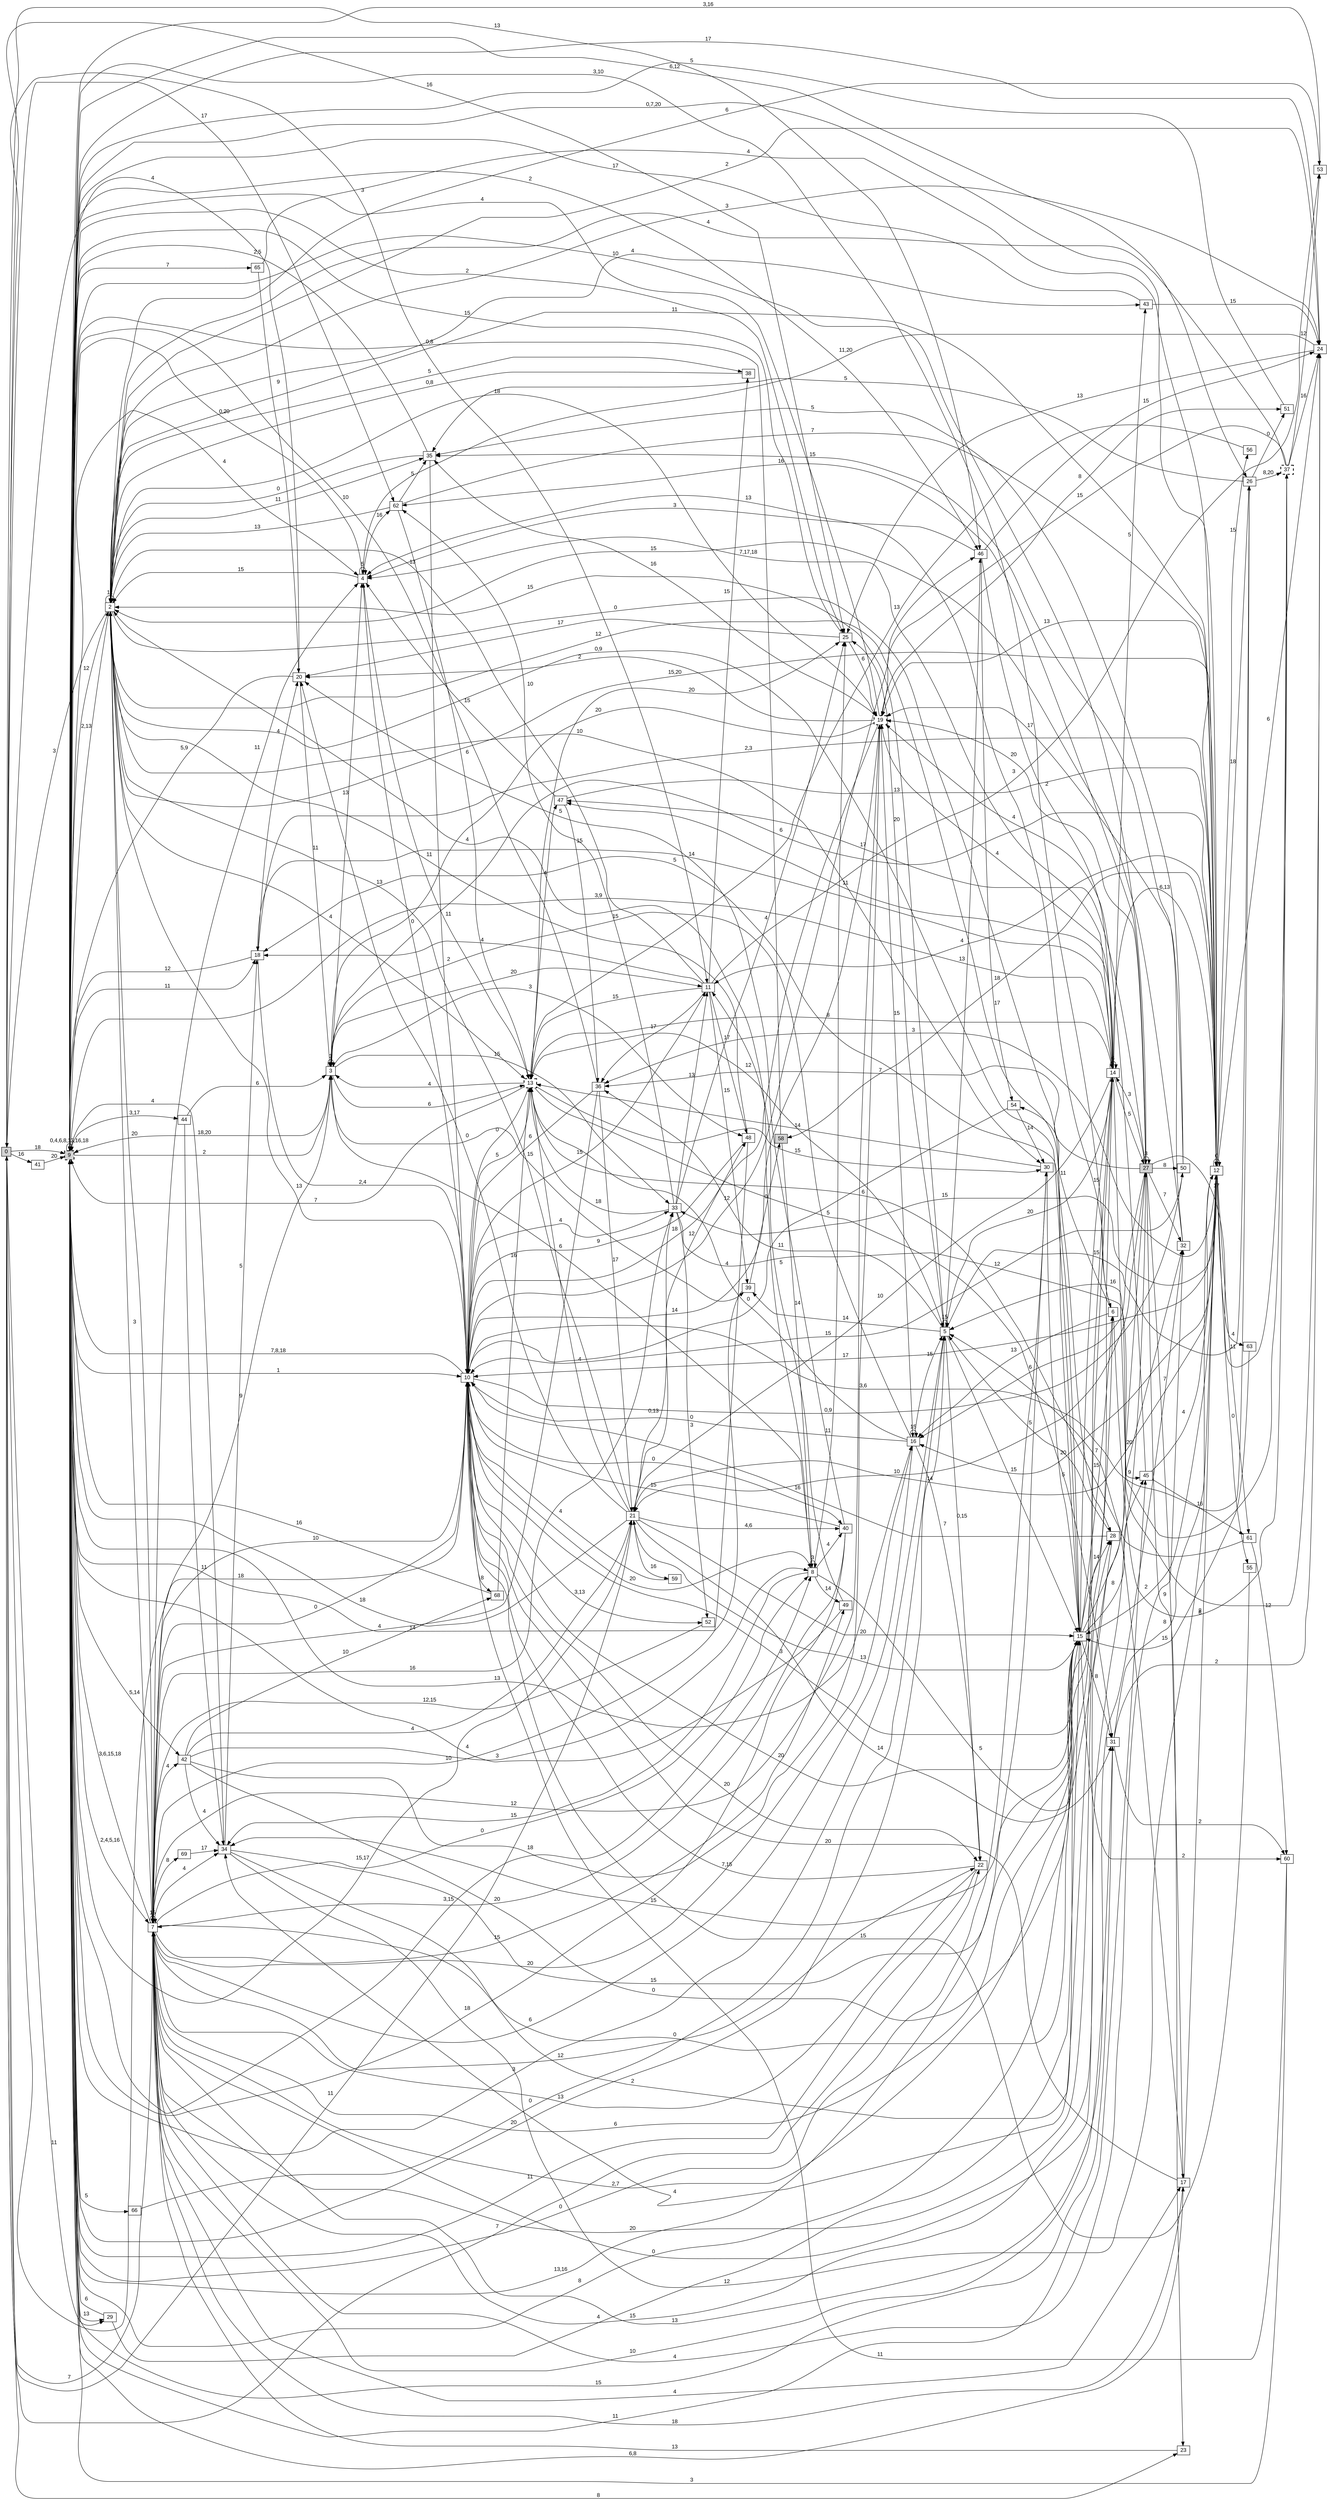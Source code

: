 digraph "NDFA" {
  rankdir=LR
  node [shape=box width=0.1 height=0.1 fontname=Arial]
  edge [fontname=Arial]
/* Estados */
 s0 [label="0" style="filled"] /* I:1 F:0 D:0 */
 s2 [label="2" ] /* I:0 F:0 D:0 */
 s3 [label="3" ] /* I:0 F:0 D:0 */
 s4 [label="4" ] /* I:0 F:0 D:0 */
 s5 [label="5" ] /* I:0 F:0 D:0 */
 s6 [label="6" ] /* I:0 F:0 D:0 */
 s7 [label="7" ] /* I:0 F:0 D:0 */
 s8 [label="8" ] /* I:0 F:0 D:0 */
 s9 [label="9" style="filled,bold,dashed"] /* I:1 F:1 D:0 */
 s10 [label="10" ] /* I:0 F:0 D:0 */
 s11 [label="11" ] /* I:0 F:0 D:0 */
 s12 [label="12" ] /* I:0 F:0 D:0 */
 s13 [label="13" style="bold,dashed"] /* I:0 F:1 D:0 */
 s14 [label="14" ] /* I:0 F:0 D:0 */
 s15 [label="15" ] /* I:0 F:0 D:0 */
 s16 [label="16" ] /* I:0 F:0 D:0 */
 s17 [label="17" ] /* I:0 F:0 D:0 */
 s18 [label="18" ] /* I:0 F:0 D:0 */
 s19 [label="19" style="bold,dashed"] /* I:0 F:1 D:0 */
 s20 [label="20" ] /* I:0 F:0 D:0 */
 s21 [label="21" ] /* I:0 F:0 D:0 */
 s22 [label="22" ] /* I:0 F:0 D:0 */
 s23 [label="23" ] /* I:0 F:0 D:0 */
 s24 [label="24" ] /* I:0 F:0 D:0 */
 s25 [label="25" ] /* I:0 F:0 D:0 */
 s26 [label="26" ] /* I:0 F:0 D:0 */
 s27 [label="27" style="filled"] /* I:1 F:0 D:0 */
 s28 [label="28" ] /* I:0 F:0 D:0 */
 s29 [label="29" ] /* I:0 F:0 D:0 */
 s30 [label="30" ] /* I:0 F:0 D:0 */
 s31 [label="31" ] /* I:0 F:0 D:0 */
 s32 [label="32" ] /* I:0 F:0 D:0 */
 s33 [label="33" ] /* I:0 F:0 D:0 */
 s34 [label="34" ] /* I:0 F:0 D:0 */
 s35 [label="35" ] /* I:0 F:0 D:0 */
 s36 [label="36" ] /* I:0 F:0 D:0 */
 s37 [label="37" style="bold,dashed"] /* I:0 F:1 D:0 */
 s38 [label="38" ] /* I:0 F:0 D:0 */
 s39 [label="39" ] /* I:0 F:0 D:0 */
 s40 [label="40" ] /* I:0 F:0 D:0 */
 s41 [label="41" ] /* I:0 F:0 D:0 */
 s42 [label="42" ] /* I:0 F:0 D:0 */
 s43 [label="43" ] /* I:0 F:0 D:0 */
 s44 [label="44" ] /* I:0 F:0 D:0 */
 s45 [label="45" ] /* I:0 F:0 D:0 */
 s46 [label="46" ] /* I:0 F:0 D:0 */
 s47 [label="47" ] /* I:0 F:0 D:0 */
 s48 [label="48" ] /* I:0 F:0 D:0 */
 s49 [label="49" ] /* I:0 F:0 D:0 */
 s50 [label="50" ] /* I:0 F:0 D:0 */
 s51 [label="51" ] /* I:0 F:0 D:0 */
 s52 [label="52" ] /* I:0 F:0 D:0 */
 s53 [label="53" ] /* I:0 F:0 D:0 */
 s54 [label="54" ] /* I:0 F:0 D:0 */
 s55 [label="55" ] /* I:0 F:0 D:0 */
 s56 [label="56" ] /* I:0 F:0 D:0 */
 s58 [label="58" style="filled"] /* I:1 F:0 D:0 */
 s59 [label="59" ] /* I:0 F:0 D:0 */
 s60 [label="60" ] /* I:0 F:0 D:0 */
 s61 [label="61" ] /* I:0 F:0 D:0 */
 s62 [label="62" ] /* I:0 F:0 D:0 */
 s63 [label="63" ] /* I:0 F:0 D:0 */
 s65 [label="65" ] /* I:0 F:0 D:0 */
 s66 [label="66" ] /* I:0 F:0 D:0 */
 s68 [label="68" ] /* I:0 F:0 D:0 */
 s69 [label="69" ] /* I:0 F:0 D:0 */
/* Transiciones */
  s0 -> s9 [label="18"]
  s0 -> s10 [label="18"]
  s0 -> s11 [label="3"]
  s0 -> s22 [label="7"]
  s0 -> s23 [label="8"]
  s0 -> s25 [label="16"]
  s0 -> s29 [label="11"]
  s0 -> s41 [label="16"]
  s0 -> s46 [label="13"]
  s0 -> s62 [label="17"]
  s2 -> s0 [label="3"]
  s2 -> s2 [label="11"]
  s2 -> s7 [label="20"]
  s2 -> s9 [label="2,13"]
  s2 -> s10 [label="13"]
  s2 -> s12 [label="15,20"]
  s2 -> s13 [label="4"]
  s2 -> s15 [label="0,9"]
  s2 -> s19 [label="18"]
  s2 -> s24 [label="2"]
  s2 -> s28 [label="0"]
  s2 -> s30 [label="10"]
  s2 -> s35 [label="11"]
  s2 -> s38 [label="5"]
  s2 -> s43 [label="4"]
  s2 -> s53 [label="6"]
  s3 -> s3 [label="3"]
  s3 -> s4 [label="13"]
  s3 -> s9 [label="18,20"]
  s3 -> s11 [label="20"]
  s3 -> s13 [label="6"]
  s3 -> s33 [label="15"]
  s3 -> s39 [label="15"]
  s3 -> s48 [label="3"]
  s4 -> s2 [label="15"]
  s4 -> s4 [label="5"]
  s4 -> s9 [label="0,20"]
  s4 -> s13 [label="11"]
  s4 -> s62 [label="16"]
  s5 -> s2 [label="15"]
  s5 -> s5 [label="15"]
  s5 -> s9 [label="3"]
  s5 -> s15 [label="15"]
  s5 -> s22 [label="0,15"]
  s5 -> s25 [label="20"]
  s5 -> s26 [label="15"]
  s5 -> s36 [label="11"]
  s5 -> s39 [label="14"]
  s5 -> s46 [label="13"]
  s6 -> s4 [label="13"]
  s6 -> s16 [label="13"]
  s6 -> s37 [label="8"]
  s6 -> s54 [label="11"]
  s7 -> s0 [label="7"]
  s7 -> s2 [label="3"]
  s7 -> s3 [label="9"]
  s7 -> s4 [label="11"]
  s7 -> s6 [label="2"]
  s7 -> s7 [label="15"]
  s7 -> s8 [label="0"]
  s7 -> s9 [label="3,6,15,18"]
  s7 -> s10 [label="10"]
  s7 -> s15 [label="6"]
  s7 -> s16 [label="20"]
  s7 -> s17 [label="4"]
  s7 -> s22 [label="12"]
  s7 -> s27 [label="0"]
  s7 -> s28 [label="20"]
  s7 -> s32 [label="4"]
  s7 -> s33 [label="16"]
  s7 -> s34 [label="4"]
  s7 -> s42 [label="4"]
  s7 -> s49 [label="15"]
  s7 -> s69 [label="8"]
  s8 -> s2 [label="4"]
  s8 -> s3 [label="6"]
  s8 -> s8 [label="3"]
  s8 -> s25 [label="11"]
  s8 -> s27 [label="5"]
  s8 -> s34 [label="15"]
  s8 -> s40 [label="4"]
  s8 -> s49 [label="14"]
  s9 -> s2 [label="12"]
  s9 -> s3 [label="2"]
  s9 -> s4 [label="4"]
  s9 -> s5 [label="20"]
  s9 -> s6 [label="3,10"]
  s9 -> s7 [label="2,4,5,16"]
  s9 -> s8 [label="3,15"]
  s9 -> s9 [label="0,4,6,8,13,16,18"]
  s9 -> s10 [label="1"]
  s9 -> s12 [label="0,7,20"]
  s9 -> s14 [label="3,9"]
  s9 -> s15 [label="8"]
  s9 -> s16 [label="13"]
  s9 -> s17 [label="6,8"]
  s9 -> s18 [label="11"]
  s9 -> s21 [label="15,17"]
  s9 -> s25 [label="2"]
  s9 -> s26 [label="6,12"]
  s9 -> s27 [label="10"]
  s9 -> s29 [label="13"]
  s9 -> s30 [label="0"]
  s9 -> s31 [label="15"]
  s9 -> s42 [label="5,14"]
  s9 -> s44 [label="3,17"]
  s9 -> s45 [label="11"]
  s9 -> s46 [label="2"]
  s9 -> s65 [label="7"]
  s9 -> s66 [label="5"]
  s10 -> s4 [label="0"]
  s10 -> s7 [label="0"]
  s10 -> s8 [label="20"]
  s10 -> s9 [label="7,8,18"]
  s10 -> s11 [label="15"]
  s10 -> s13 [label="5"]
  s10 -> s15 [label="3"]
  s10 -> s19 [label="14"]
  s10 -> s22 [label="20"]
  s10 -> s33 [label="4"]
  s10 -> s40 [label="0"]
  s10 -> s46 [label="12"]
  s10 -> s50 [label="0,9"]
  s10 -> s52 [label="3,13"]
  s10 -> s68 [label="8"]
  s11 -> s2 [label="13"]
  s11 -> s13 [label="15"]
  s11 -> s18 [label="4"]
  s11 -> s36 [label="17"]
  s11 -> s38 [label="15"]
  s11 -> s39 [label="15"]
  s11 -> s48 [label="17"]
  s11 -> s53 [label="3"]
  s12 -> s2 [label="11"]
  s12 -> s3 [label="6"]
  s12 -> s10 [label="17"]
  s12 -> s11 [label="4"]
  s12 -> s12 [label="0"]
  s12 -> s15 [label="2"]
  s12 -> s16 [label="20"]
  s12 -> s19 [label="13"]
  s12 -> s21 [label="14"]
  s12 -> s24 [label="6"]
  s12 -> s26 [label="18"]
  s12 -> s33 [label="15"]
  s12 -> s36 [label="3"]
  s12 -> s55 [label="0"]
  s12 -> s56 [label="15"]
  s12 -> s58 [label="18"]
  s12 -> s61 [label="11"]
  s12 -> s63 [label="4"]
  s13 -> s3 [label="4"]
  s13 -> s5 [label="12"]
  s13 -> s9 [label="7"]
  s13 -> s10 [label="0"]
  s13 -> s25 [label="20"]
  s13 -> s30 [label="15"]
  s13 -> s31 [label="5"]
  s13 -> s47 [label="4"]
  s14 -> s4 [label="7,17,18"]
  s14 -> s5 [label="20"]
  s14 -> s12 [label="6,13"]
  s14 -> s13 [label="8"]
  s14 -> s14 [label="6"]
  s14 -> s18 [label="14"]
  s14 -> s19 [label="4"]
  s14 -> s21 [label="10"]
  s14 -> s27 [label="5"]
  s14 -> s34 [label="4"]
  s14 -> s43 [label="5"]
  s14 -> s45 [label="9"]
  s14 -> s47 [label="11"]
  s15 -> s2 [label="12"]
  s15 -> s6 [label="15"]
  s15 -> s7 [label="2,7"]
  s15 -> s10 [label="20"]
  s15 -> s14 [label="15"]
  s15 -> s18 [label="5"]
  s15 -> s21 [label="13"]
  s15 -> s28 [label="14"]
  s15 -> s31 [label="8"]
  s15 -> s32 [label="20"]
  s15 -> s34 [label="15"]
  s15 -> s45 [label="8"]
  s15 -> s60 [label="2"]
  s16 -> s3 [label="15"]
  s16 -> s5 [label="15"]
  s16 -> s7 [label="6"]
  s16 -> s10 [label="0"]
  s16 -> s13 [label="4"]
  s16 -> s16 [label="15"]
  s16 -> s22 [label="7"]
  s17 -> s7 [label="18"]
  s17 -> s10 [label="20"]
  s17 -> s12 [label="6"]
  s17 -> s13 [label="6"]
  s18 -> s9 [label="12"]
  s18 -> s10 [label="2,4"]
  s18 -> s12 [label="2,3"]
  s18 -> s20 [label="4"]
  s19 -> s3 [label="20"]
  s19 -> s7 [label="12"]
  s19 -> s9 [label="4"]
  s19 -> s10 [label="18"]
  s19 -> s16 [label="15"]
  s19 -> s20 [label="2"]
  s19 -> s35 [label="16"]
  s19 -> s51 [label="8"]
  s20 -> s0 [label="4"]
  s20 -> s3 [label="11"]
  s20 -> s9 [label="5,9"]
  s21 -> s0 [label="11"]
  s21 -> s2 [label="13"]
  s21 -> s9 [label="18"]
  s21 -> s13 [label="4"]
  s21 -> s15 [label="20"]
  s21 -> s20 [label="0"]
  s21 -> s31 [label="14"]
  s21 -> s33 [label="0,13"]
  s21 -> s40 [label="4,6"]
  s21 -> s48 [label="12"]
  s21 -> s59 [label="16"]
  s22 -> s7 [label="13"]
  s22 -> s9 [label="11"]
  s22 -> s10 [label="7,15"]
  s23 -> s7 [label="13"]
  s24 -> s2 [label="3"]
  s24 -> s4 [label="11,20"]
  s24 -> s9 [label="17"]
  s24 -> s25 [label="13"]
  s25 -> s9 [label="15"]
  s25 -> s19 [label="6"]
  s25 -> s20 [label="17"]
  s26 -> s10 [label="3,6"]
  s26 -> s35 [label="5"]
  s26 -> s37 [label="8,20"]
  s26 -> s51 [label="0"]
  s27 -> s14 [label="3"]
  s27 -> s16 [label="6"]
  s27 -> s17 [label="7"]
  s27 -> s19 [label="20"]
  s27 -> s21 [label="10"]
  s27 -> s23 [label="9"]
  s27 -> s27 [label="3"]
  s27 -> s32 [label="7"]
  s27 -> s36 [label="7"]
  s27 -> s37 [label="17"]
  s27 -> s47 [label="17"]
  s27 -> s50 [label="8"]
  s27 -> s62 [label="16"]
  s28 -> s5 [label="5"]
  s28 -> s7 [label="15"]
  s28 -> s10 [label="16"]
  s29 -> s9 [label="6"]
  s29 -> s15 [label="4"]
  s30 -> s9 [label="13,16"]
  s30 -> s13 [label="14"]
  s30 -> s15 [label="5"]
  s31 -> s7 [label="10"]
  s31 -> s12 [label="8"]
  s31 -> s24 [label="2"]
  s31 -> s60 [label="2"]
  s32 -> s2 [label="15"]
  s32 -> s7 [label="13"]
  s32 -> s35 [label="15"]
  s33 -> s11 [label="13"]
  s33 -> s13 [label="18"]
  s33 -> s24 [label="12"]
  s33 -> s25 [label="4"]
  s33 -> s52 [label="3"]
  s33 -> s62 [label="10"]
  s34 -> s9 [label="4"]
  s34 -> s12 [label="12"]
  s34 -> s14 [label="0"]
  s34 -> s15 [label="15"]
  s34 -> s18 [label="5"]
  s35 -> s2 [label="0"]
  s35 -> s9 [label="2,5"]
  s35 -> s10 [label="2"]
  s36 -> s7 [label="4"]
  s36 -> s9 [label="10"]
  s36 -> s10 [label="6"]
  s36 -> s21 [label="17"]
  s37 -> s2 [label="4"]
  s37 -> s5 [label="16"]
  s37 -> s19 [label="15"]
  s37 -> s24 [label="16"]
  s37 -> s53 [label="12"]
  s38 -> s2 [label="0,8"]
  s39 -> s9 [label="14"]
  s39 -> s58 [label="0"]
  s40 -> s7 [label="20"]
  s40 -> s9 [label="18"]
  s40 -> s10 [label="15"]
  s40 -> s20 [label="5"]
  s41 -> s9 [label="20"]
  s42 -> s8 [label="3"]
  s42 -> s14 [label="0"]
  s42 -> s19 [label="18"]
  s42 -> s21 [label="4"]
  s42 -> s34 [label="4"]
  s42 -> s68 [label="10"]
  s43 -> s9 [label="17"]
  s43 -> s24 [label="15"]
  s44 -> s3 [label="6"]
  s44 -> s34 [label="11"]
  s45 -> s12 [label="4"]
  s45 -> s19 [label="4"]
  s45 -> s61 [label="16"]
  s46 -> s4 [label="3"]
  s46 -> s14 [label="2"]
  s46 -> s24 [label="15"]
  s46 -> s54 [label="17"]
  s47 -> s4 [label="15"]
  s47 -> s12 [label="13"]
  s47 -> s36 [label="15"]
  s48 -> s2 [label="11"]
  s48 -> s7 [label="10"]
  s48 -> s10 [label="9"]
  s49 -> s9 [label="4"]
  s49 -> s11 [label="5"]
  s50 -> s10 [label="15"]
  s50 -> s19 [label="17"]
  s50 -> s35 [label="5"]
  s51 -> s9 [label="5"]
  s52 -> s7 [label="12,15"]
  s53 -> s9 [label="3,16"]
  s54 -> s10 [label="0"]
  s54 -> s30 [label="14"]
  s55 -> s10 [label="15"]
  s56 -> s13 [label="13"]
  s58 -> s8 [label="14"]
  s58 -> s9 [label="0,8"]
  s59 -> s10 [label="4"]
  s60 -> s9 [label="3"]
  s60 -> s10 [label="11"]
  s61 -> s5 [label="7"]
  s61 -> s60 [label="12"]
  s62 -> s2 [label="13"]
  s62 -> s12 [label="7"]
  s62 -> s13 [label="6"]
  s62 -> s35 [label="5"]
  s63 -> s15 [label="15"]
  s65 -> s12 [label="4"]
  s65 -> s20 [label="9"]
  s66 -> s5 [label="0"]
  s68 -> s9 [label="16"]
  s68 -> s13 [label="16"]
  s69 -> s34 [label="17"]
}
